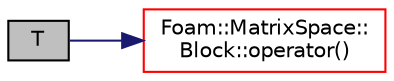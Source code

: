 digraph "T"
{
  bgcolor="transparent";
  edge [fontname="Helvetica",fontsize="10",labelfontname="Helvetica",labelfontsize="10"];
  node [fontname="Helvetica",fontsize="10",shape=record];
  rankdir="LR";
  Node1 [label="T",height=0.2,width=0.4,color="black", fillcolor="grey75", style="filled", fontcolor="black"];
  Node1 -> Node2 [color="midnightblue",fontsize="10",style="solid",fontname="Helvetica"];
  Node2 [label="Foam::MatrixSpace::\lBlock::operator()",height=0.2,width=0.4,color="red",URL="$a00138.html#a53bd706fcfff646196cb4d8a6f231c28",tooltip="Construct and return the sub-tensor corresponding to this block. "];
}
